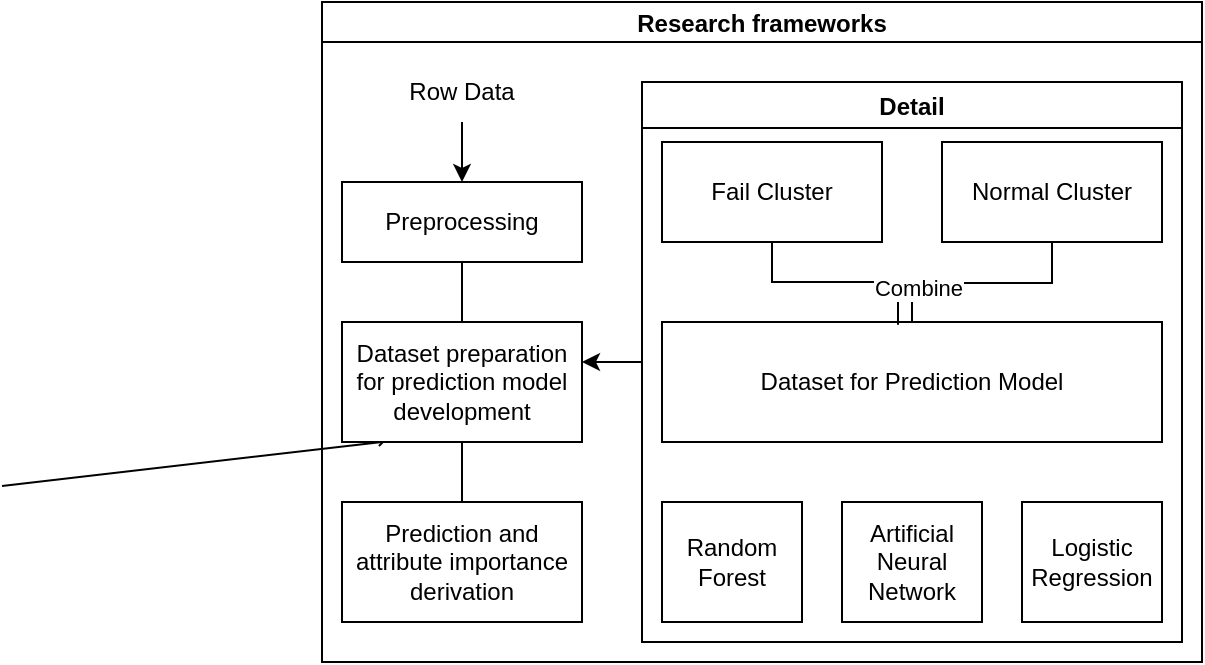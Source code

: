 <mxfile version="24.0.5" type="github">
  <diagram id="C5RBs43oDa-KdzZeNtuy" name="Page-1">
    <mxGraphModel dx="1034" dy="420" grid="1" gridSize="10" guides="1" tooltips="1" connect="1" arrows="1" fold="1" page="1" pageScale="1" pageWidth="827" pageHeight="1169" math="0" shadow="0">
      <root>
        <mxCell id="WIyWlLk6GJQsqaUBKTNV-0" />
        <mxCell id="WIyWlLk6GJQsqaUBKTNV-1" parent="WIyWlLk6GJQsqaUBKTNV-0" />
        <mxCell id="M38hOtO07ZCAKe6tbsHD-31" value="" style="endArrow=none;html=1;rounded=0;entryX=0.225;entryY=-0.192;entryDx=0;entryDy=0;entryPerimeter=0;" parent="WIyWlLk6GJQsqaUBKTNV-1" target="M38hOtO07ZCAKe6tbsHD-24" edge="1">
          <mxGeometry width="50" height="50" relative="1" as="geometry">
            <mxPoint x="388.481" y="352" as="sourcePoint" />
            <mxPoint x="440" y="300" as="targetPoint" />
          </mxGeometry>
        </mxCell>
        <mxCell id="M38hOtO07ZCAKe6tbsHD-32" value="" style="endArrow=none;html=1;rounded=0;entryX=0.875;entryY=1.063;entryDx=0;entryDy=0;entryPerimeter=0;" parent="WIyWlLk6GJQsqaUBKTNV-1" source="M38hOtO07ZCAKe6tbsHD-28" edge="1">
          <mxGeometry width="50" height="50" relative="1" as="geometry">
            <mxPoint x="390" y="350" as="sourcePoint" />
            <mxPoint x="200" y="372.016" as="targetPoint" />
          </mxGeometry>
        </mxCell>
        <mxCell id="W1VCZQiXazm9zitySMs5-11" value="Research frameworks" style="swimlane;startSize=20;horizontal=1;containerType=tree;" vertex="1" parent="WIyWlLk6GJQsqaUBKTNV-1">
          <mxGeometry x="360" y="130" width="440" height="330" as="geometry" />
        </mxCell>
        <mxCell id="W1VCZQiXazm9zitySMs5-12" value="" style="edgeStyle=elbowEdgeStyle;elbow=vertical;sourcePerimeterSpacing=0;targetPerimeterSpacing=0;startArrow=none;endArrow=none;rounded=0;curved=0;" edge="1" parent="W1VCZQiXazm9zitySMs5-11" source="W1VCZQiXazm9zitySMs5-13" target="W1VCZQiXazm9zitySMs5-14">
          <mxGeometry relative="1" as="geometry" />
        </mxCell>
        <mxCell id="W1VCZQiXazm9zitySMs5-13" value="Preprocessing" style="whiteSpace=wrap;html=1;treeFolding=1;treeMoving=1;newEdgeStyle={&quot;edgeStyle&quot;:&quot;elbowEdgeStyle&quot;,&quot;startArrow&quot;:&quot;none&quot;,&quot;endArrow&quot;:&quot;none&quot;};" vertex="1" parent="W1VCZQiXazm9zitySMs5-11">
          <mxGeometry x="10" y="90" width="120" height="40" as="geometry" />
        </mxCell>
        <mxCell id="W1VCZQiXazm9zitySMs5-15" style="edgeStyle=elbowEdgeStyle;rounded=0;orthogonalLoop=1;jettySize=auto;html=1;startArrow=none;endArrow=none;entryX=0.5;entryY=0;entryDx=0;entryDy=0;" edge="1" parent="W1VCZQiXazm9zitySMs5-11" source="W1VCZQiXazm9zitySMs5-14" target="W1VCZQiXazm9zitySMs5-16">
          <mxGeometry relative="1" as="geometry">
            <mxPoint x="74" y="230" as="targetPoint" />
          </mxGeometry>
        </mxCell>
        <mxCell id="W1VCZQiXazm9zitySMs5-14" value="Dataset preparation for prediction model development" style="whiteSpace=wrap;html=1;treeFolding=1;treeMoving=1;newEdgeStyle={&quot;edgeStyle&quot;:&quot;elbowEdgeStyle&quot;,&quot;startArrow&quot;:&quot;none&quot;,&quot;endArrow&quot;:&quot;none&quot;};" vertex="1" parent="W1VCZQiXazm9zitySMs5-11">
          <mxGeometry x="10" y="160" width="120" height="60" as="geometry" />
        </mxCell>
        <mxCell id="W1VCZQiXazm9zitySMs5-16" value="Prediction and attribute importance derivation" style="whiteSpace=wrap;html=1;treeFolding=1;treeMoving=1;newEdgeStyle={&quot;edgeStyle&quot;:&quot;elbowEdgeStyle&quot;,&quot;startArrow&quot;:&quot;none&quot;,&quot;endArrow&quot;:&quot;none&quot;};" vertex="1" parent="W1VCZQiXazm9zitySMs5-11">
          <mxGeometry x="10" y="250" width="120" height="60" as="geometry" />
        </mxCell>
        <mxCell id="W1VCZQiXazm9zitySMs5-18" style="edgeStyle=orthogonalEdgeStyle;rounded=0;orthogonalLoop=1;jettySize=auto;html=1;exitX=0.5;exitY=1;exitDx=0;exitDy=0;entryX=0.5;entryY=0;entryDx=0;entryDy=0;" edge="1" parent="W1VCZQiXazm9zitySMs5-11" source="W1VCZQiXazm9zitySMs5-17" target="W1VCZQiXazm9zitySMs5-13">
          <mxGeometry relative="1" as="geometry">
            <mxPoint x="70" y="70" as="targetPoint" />
            <Array as="points">
              <mxPoint x="70" y="60" />
              <mxPoint x="70" y="60" />
            </Array>
          </mxGeometry>
        </mxCell>
        <mxCell id="W1VCZQiXazm9zitySMs5-17" value="Row Data" style="text;html=1;align=center;verticalAlign=middle;whiteSpace=wrap;rounded=0;" vertex="1" parent="W1VCZQiXazm9zitySMs5-11">
          <mxGeometry x="40" y="30" width="60" height="30" as="geometry" />
        </mxCell>
        <mxCell id="W1VCZQiXazm9zitySMs5-33" style="edgeStyle=orthogonalEdgeStyle;rounded=0;orthogonalLoop=1;jettySize=auto;html=1;" edge="1" parent="W1VCZQiXazm9zitySMs5-11" source="W1VCZQiXazm9zitySMs5-23">
          <mxGeometry relative="1" as="geometry">
            <mxPoint x="130.0" y="180" as="targetPoint" />
          </mxGeometry>
        </mxCell>
        <mxCell id="W1VCZQiXazm9zitySMs5-23" value="Detail" style="swimlane;" vertex="1" parent="W1VCZQiXazm9zitySMs5-11">
          <mxGeometry x="160" y="40" width="270" height="280" as="geometry" />
        </mxCell>
        <mxCell id="W1VCZQiXazm9zitySMs5-30" style="edgeStyle=elbowEdgeStyle;rounded=0;orthogonalLoop=1;jettySize=auto;html=1;startArrow=none;endArrow=none;entryX=0.5;entryY=0;entryDx=0;entryDy=0;elbow=vertical;" edge="1" parent="W1VCZQiXazm9zitySMs5-23" source="W1VCZQiXazm9zitySMs5-25" target="W1VCZQiXazm9zitySMs5-28">
          <mxGeometry relative="1" as="geometry" />
        </mxCell>
        <UserObject label="Fail Cluster" treeRoot="1" id="W1VCZQiXazm9zitySMs5-25">
          <mxCell style="whiteSpace=wrap;html=1;align=center;treeFolding=1;treeMoving=1;newEdgeStyle={&quot;edgeStyle&quot;:&quot;elbowEdgeStyle&quot;,&quot;startArrow&quot;:&quot;none&quot;,&quot;endArrow&quot;:&quot;none&quot;};" vertex="1" parent="W1VCZQiXazm9zitySMs5-23">
            <mxGeometry x="10" y="30" width="110" height="50" as="geometry" />
          </mxCell>
        </UserObject>
        <UserObject label="Normal Cluster" treeRoot="1" id="W1VCZQiXazm9zitySMs5-27">
          <mxCell style="whiteSpace=wrap;html=1;align=center;treeFolding=1;treeMoving=1;newEdgeStyle={&quot;edgeStyle&quot;:&quot;elbowEdgeStyle&quot;,&quot;startArrow&quot;:&quot;none&quot;,&quot;endArrow&quot;:&quot;none&quot;};" vertex="1" parent="W1VCZQiXazm9zitySMs5-23">
            <mxGeometry x="150" y="30" width="110" height="50" as="geometry" />
          </mxCell>
        </UserObject>
        <UserObject label="Dataset for Prediction Model" treeRoot="1" id="W1VCZQiXazm9zitySMs5-28">
          <mxCell style="whiteSpace=wrap;html=1;align=center;treeFolding=1;treeMoving=1;newEdgeStyle={&quot;edgeStyle&quot;:&quot;elbowEdgeStyle&quot;,&quot;startArrow&quot;:&quot;none&quot;,&quot;endArrow&quot;:&quot;none&quot;};" vertex="1" parent="W1VCZQiXazm9zitySMs5-23">
            <mxGeometry x="10" y="120" width="250" height="60" as="geometry" />
          </mxCell>
        </UserObject>
        <mxCell id="W1VCZQiXazm9zitySMs5-31" style="edgeStyle=elbowEdgeStyle;rounded=0;orthogonalLoop=1;jettySize=auto;html=1;startArrow=none;endArrow=none;entryX=0.472;entryY=0.022;entryDx=0;entryDy=0;entryPerimeter=0;elbow=vertical;" edge="1" parent="W1VCZQiXazm9zitySMs5-23" source="W1VCZQiXazm9zitySMs5-27" target="W1VCZQiXazm9zitySMs5-28">
          <mxGeometry relative="1" as="geometry" />
        </mxCell>
        <mxCell id="W1VCZQiXazm9zitySMs5-32" value="Combine" style="edgeLabel;html=1;align=center;verticalAlign=middle;resizable=0;points=[];" vertex="1" connectable="0" parent="W1VCZQiXazm9zitySMs5-31">
          <mxGeometry x="0.482" y="2" relative="1" as="geometry">
            <mxPoint as="offset" />
          </mxGeometry>
        </mxCell>
        <UserObject label="Random Forest" treeRoot="1" id="W1VCZQiXazm9zitySMs5-35">
          <mxCell style="whiteSpace=wrap;html=1;align=center;treeFolding=1;treeMoving=1;newEdgeStyle={&quot;edgeStyle&quot;:&quot;elbowEdgeStyle&quot;,&quot;startArrow&quot;:&quot;none&quot;,&quot;endArrow&quot;:&quot;none&quot;};" vertex="1" parent="W1VCZQiXazm9zitySMs5-23">
            <mxGeometry x="10" y="210" width="70" height="60" as="geometry" />
          </mxCell>
        </UserObject>
        <UserObject label="Artificial Neural Network" treeRoot="1" id="W1VCZQiXazm9zitySMs5-36">
          <mxCell style="whiteSpace=wrap;html=1;align=center;treeFolding=1;treeMoving=1;newEdgeStyle={&quot;edgeStyle&quot;:&quot;elbowEdgeStyle&quot;,&quot;startArrow&quot;:&quot;none&quot;,&quot;endArrow&quot;:&quot;none&quot;};" vertex="1" parent="W1VCZQiXazm9zitySMs5-23">
            <mxGeometry x="100" y="210" width="70" height="60" as="geometry" />
          </mxCell>
        </UserObject>
        <UserObject label="Logistic Regression" treeRoot="1" id="W1VCZQiXazm9zitySMs5-37">
          <mxCell style="whiteSpace=wrap;html=1;align=center;treeFolding=1;treeMoving=1;newEdgeStyle={&quot;edgeStyle&quot;:&quot;elbowEdgeStyle&quot;,&quot;startArrow&quot;:&quot;none&quot;,&quot;endArrow&quot;:&quot;none&quot;};" vertex="1" parent="W1VCZQiXazm9zitySMs5-23">
            <mxGeometry x="190" y="210" width="70" height="60" as="geometry" />
          </mxCell>
        </UserObject>
      </root>
    </mxGraphModel>
  </diagram>
</mxfile>
